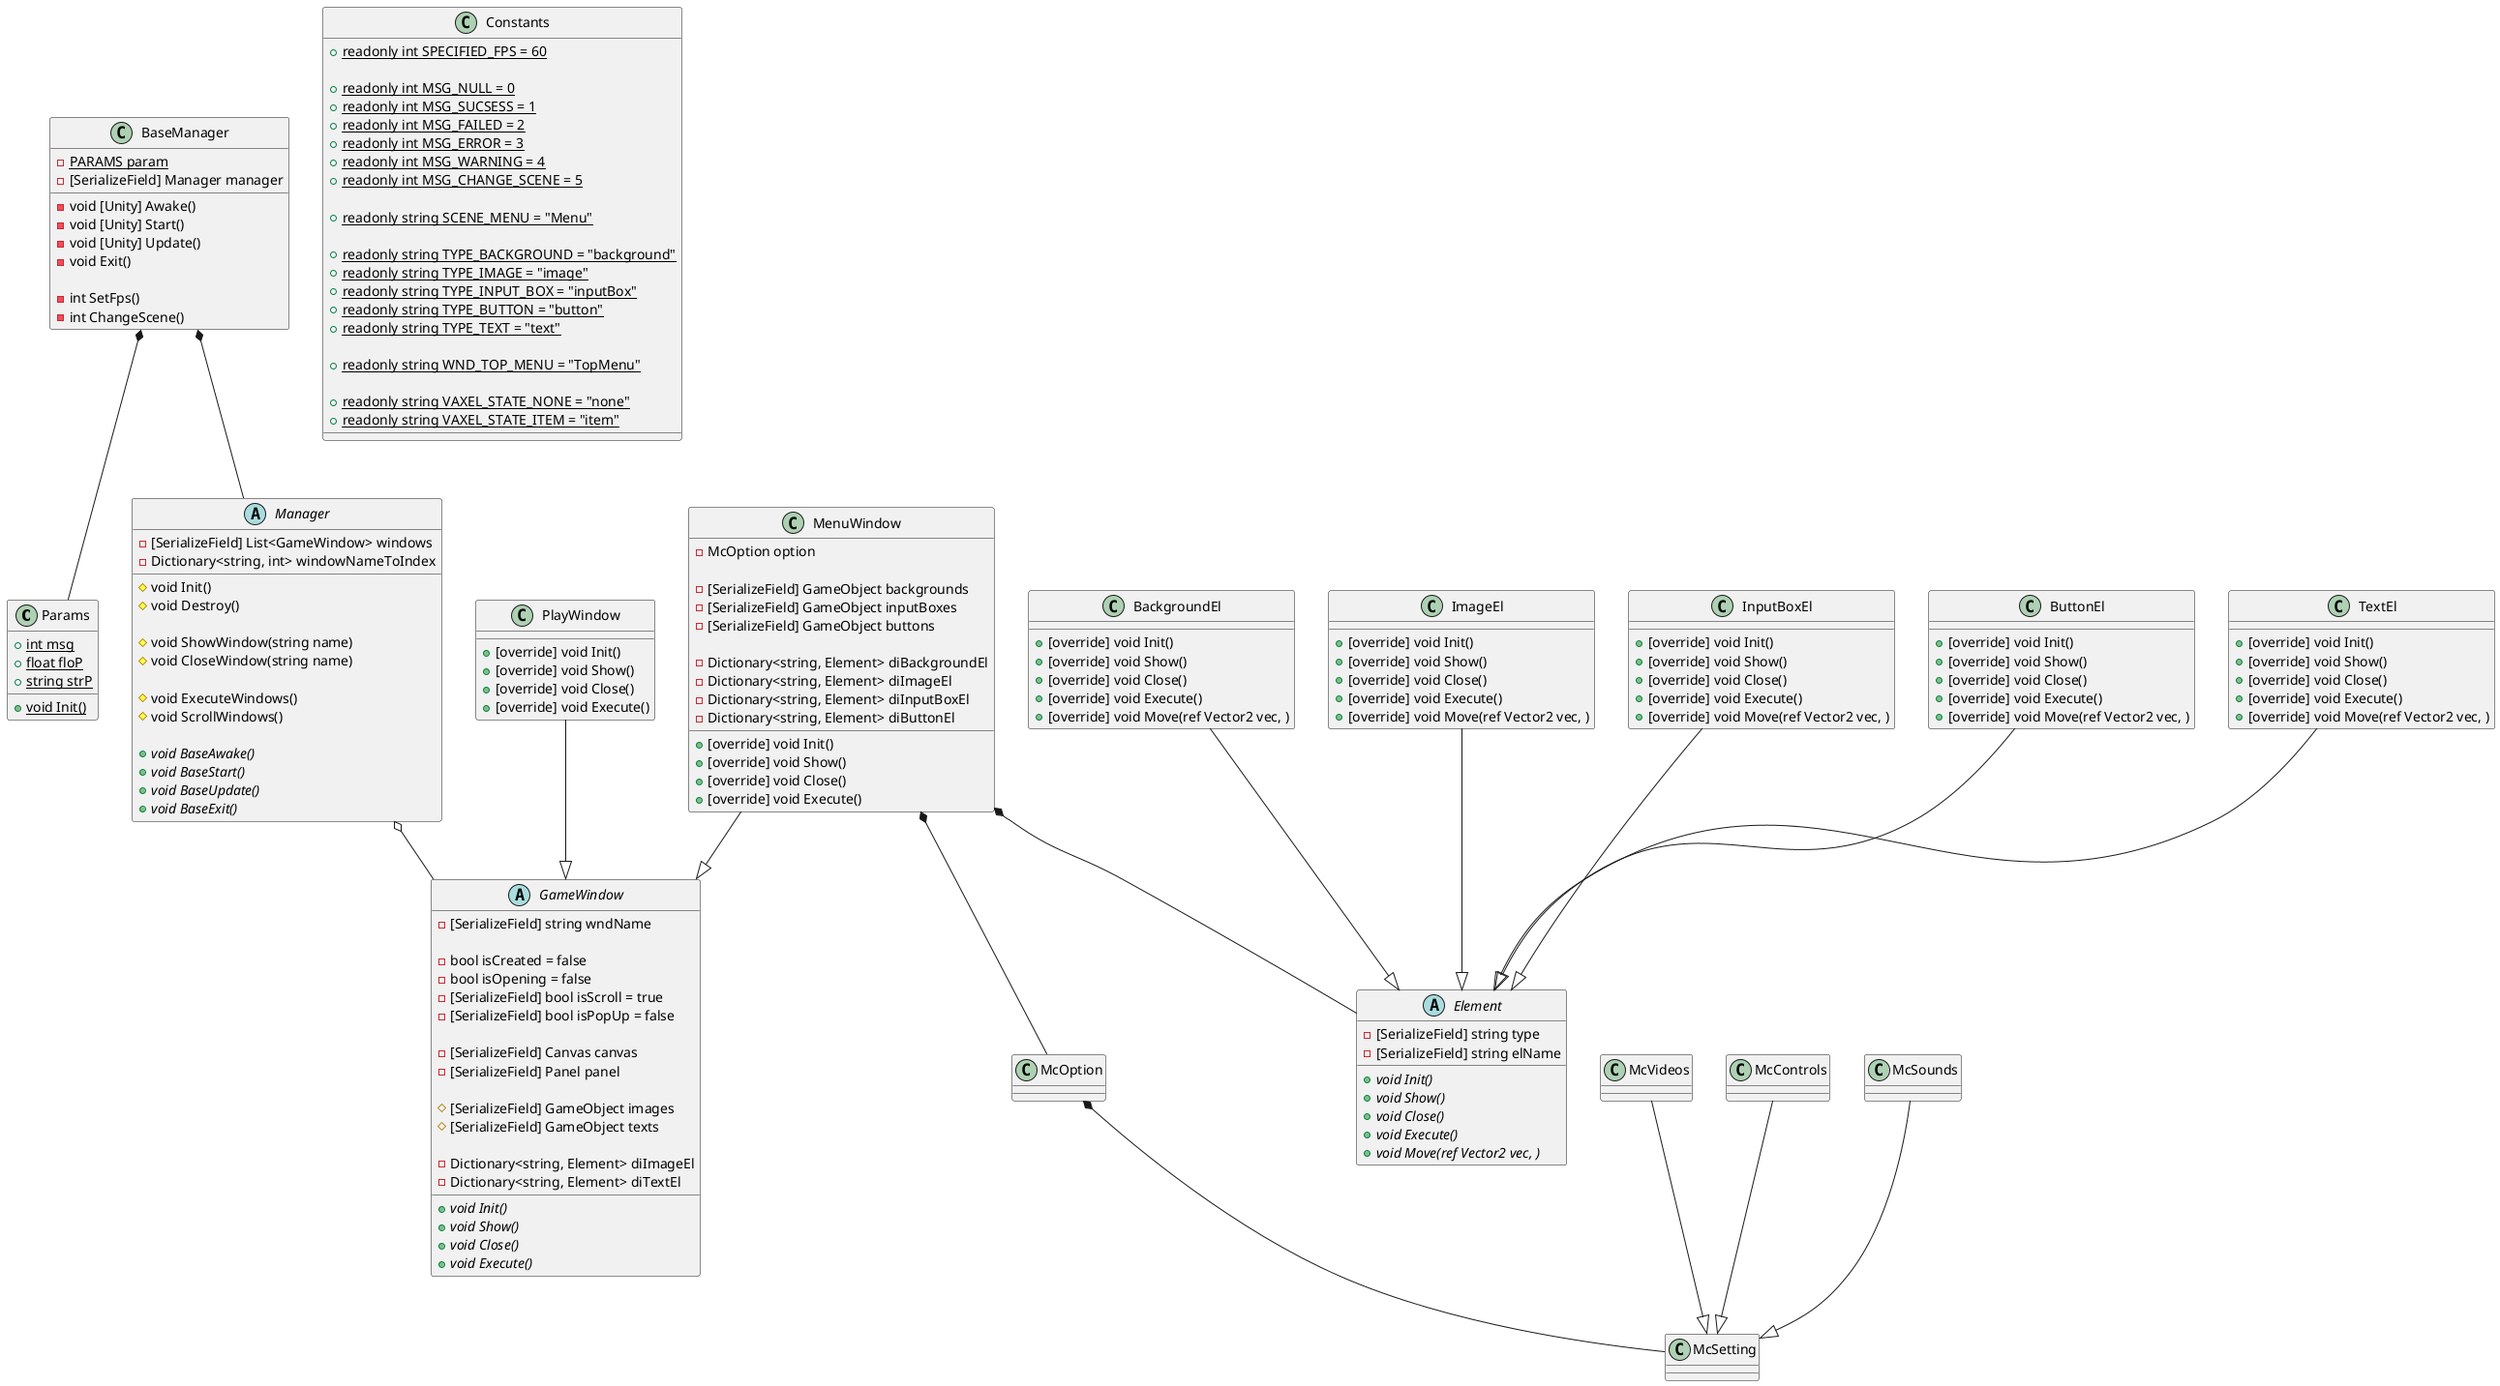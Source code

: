﻿@startuml Prototype App Base System

class Params
{
    + {static} int msg
    + {static} float floP
    + {static} string strP

    + {static} void Init()
}

class Constants
{
    + {static} readonly int SPECIFIED_FPS = 60

    + {static} readonly int MSG_NULL = 0
    + {static} readonly int MSG_SUCSESS = 1
    + {static} readonly int MSG_FAILED = 2
    + {static} readonly int MSG_ERROR = 3
    + {static} readonly int MSG_WARNING = 4
    + {static} readonly int MSG_CHANGE_SCENE = 5

    + {static} readonly string SCENE_MENU = "Menu"

    + {static} readonly string TYPE_BACKGROUND = "background"
    + {static} readonly string TYPE_IMAGE = "image"
    + {static} readonly string TYPE_INPUT_BOX = "inputBox"
    + {static} readonly string TYPE_BUTTON = "button"
    + {static} readonly string TYPE_TEXT = "text"

    + {static} readonly string WND_TOP_MENU = "TopMenu"

    + {static} readonly string VAXEL_STATE_NONE = "none"
    + {static} readonly string VAXEL_STATE_ITEM = "item"
}

BaseManager *-- Params
BaseManager *-- Manager
class BaseManager
{
    - {static} PARAMS param
    - [SerializeField] Manager manager

    - void [Unity] Awake()
    - void [Unity] Start()
    - void [Unity] Update()
    - void Exit()

    - int SetFps()
    - int ChangeScene()
}

abstract class Element
{
    - [SerializeField] string type
    - [SerializeField] string elName

    + {abstract} void Init()
    + {abstract} void Show()
    + {abstract} void Close()
    + {abstract} void Execute()
    + {abstract} void Move(ref Vector2 vec, )
}

BackgroundEl --|> Element
class BackgroundEl
{
    + [override] void Init()
    + [override] void Show()
    + [override] void Close()   
    + [override] void Execute()
    + [override] void Move(ref Vector2 vec, )
}

ImageEl --|> Element
class ImageEl
{
    + [override] void Init()
    + [override] void Show()
    + [override] void Close()   
    + [override] void Execute()
    + [override] void Move(ref Vector2 vec, )
}

InputBoxEl --|> Element
class InputBoxEl
{
    + [override] void Init()
    + [override] void Show()
    + [override] void Close()   
    + [override] void Execute()
    + [override] void Move(ref Vector2 vec, )
}

ButtonEl --|> Element
class ButtonEl
{
    + [override] void Init()
    + [override] void Show()
    + [override] void Close()   
    + [override] void Execute()
    + [override] void Move(ref Vector2 vec, )
}

TextEl --|> Element
class TextEl
{
    + [override] void Init()
    + [override] void Show()
    + [override] void Close()   
    + [override] void Execute()
    + [override] void Move(ref Vector2 vec, )
}

abstract class GameWindow
{
    - [SerializeField] string wndName

    - bool isCreated = false
    - bool isOpening = false
    - [SerializeField] bool isScroll = true
    - [SerializeField] bool isPopUp = false

    - [SerializeField] Canvas canvas
    - [SerializeField] Panel panel

    # [SerializeField] GameObject images
    # [SerializeField] GameObject texts

    - Dictionary<string, Element> diImageEl
    - Dictionary<string, Element> diTextEl

    + {abstract} void Init()
    + {abstract} void Show()
    + {abstract} void Close()
    + {abstract} void Execute()
}

MenuWindow *-- Element
MenuWindow *-- McOption
MenuWindow --|> GameWindow
class MenuWindow
{
    - McOption option

    - [SerializeField] GameObject backgrounds
    - [SerializeField] GameObject inputBoxes
    - [SerializeField] GameObject buttons

    - Dictionary<string, Element> diBackgroundEl
    - Dictionary<string, Element> diImageEl
    - Dictionary<string, Element> diInputBoxEl
    - Dictionary<string, Element> diButtonEl

    + [override] void Init()
    + [override] void Show()
    + [override] void Close()
    + [override] void Execute()
}

class McSetting
{

}

McVideos --|> McSetting
class McVideos
{

}

McControls --|> McSetting
class McControls
{

}

McSounds --|> McSetting
class McSounds
{

}

McOption *-- McSetting
class McOption
{

}


PlayWindow --|> GameWindow
class PlayWindow
{
    + [override] void Init()
    + [override] void Show()
    + [override] void Close()
    + [override] void Execute()
}

Manager o-- GameWindow
abstract class Manager
{
    - [SerializeField] List<GameWindow> windows
    - Dictionary<string, int> windowNameToIndex

    # void Init()
    # void Destroy()

    # void ShowWindow(string name)
    # void CloseWindow(string name)

    # void ExecuteWindows()
    # void ScrollWindows()

    + {abstract} void BaseAwake()
    + {abstract} void BaseStart()
    + {abstract} void BaseUpdate()
    + {abstract} void BaseExit()
}


@enduml